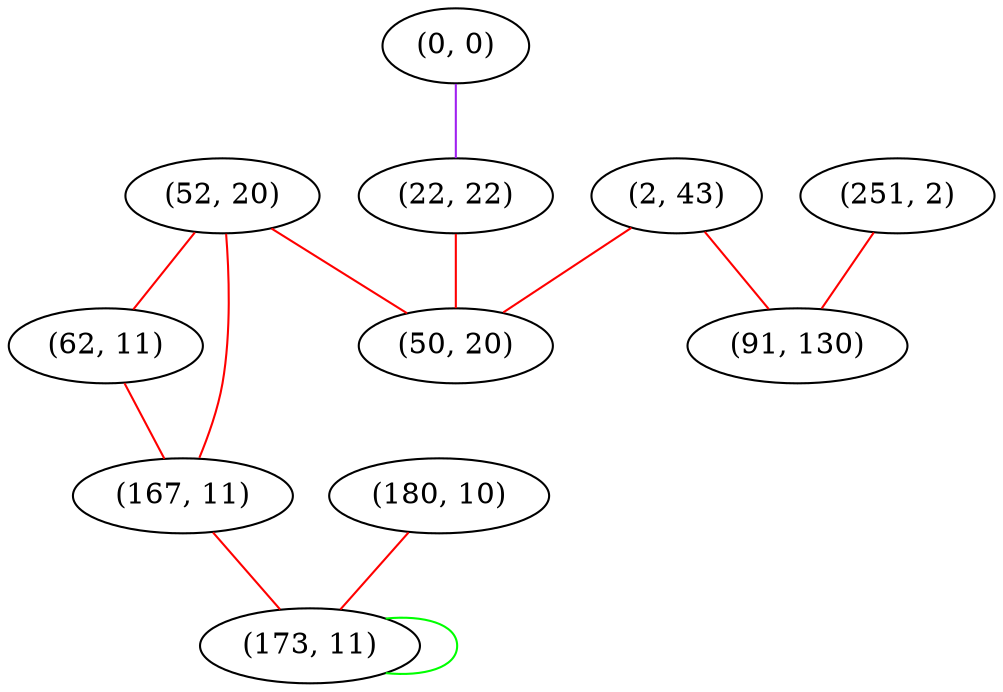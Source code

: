 graph "" {
"(0, 0)";
"(22, 22)";
"(52, 20)";
"(2, 43)";
"(50, 20)";
"(62, 11)";
"(180, 10)";
"(167, 11)";
"(251, 2)";
"(91, 130)";
"(173, 11)";
"(0, 0)" -- "(22, 22)"  [color=purple, key=0, weight=4];
"(22, 22)" -- "(50, 20)"  [color=red, key=0, weight=1];
"(52, 20)" -- "(62, 11)"  [color=red, key=0, weight=1];
"(52, 20)" -- "(167, 11)"  [color=red, key=0, weight=1];
"(52, 20)" -- "(50, 20)"  [color=red, key=0, weight=1];
"(2, 43)" -- "(91, 130)"  [color=red, key=0, weight=1];
"(2, 43)" -- "(50, 20)"  [color=red, key=0, weight=1];
"(62, 11)" -- "(167, 11)"  [color=red, key=0, weight=1];
"(180, 10)" -- "(173, 11)"  [color=red, key=0, weight=1];
"(167, 11)" -- "(173, 11)"  [color=red, key=0, weight=1];
"(251, 2)" -- "(91, 130)"  [color=red, key=0, weight=1];
"(173, 11)" -- "(173, 11)"  [color=green, key=0, weight=2];
}
